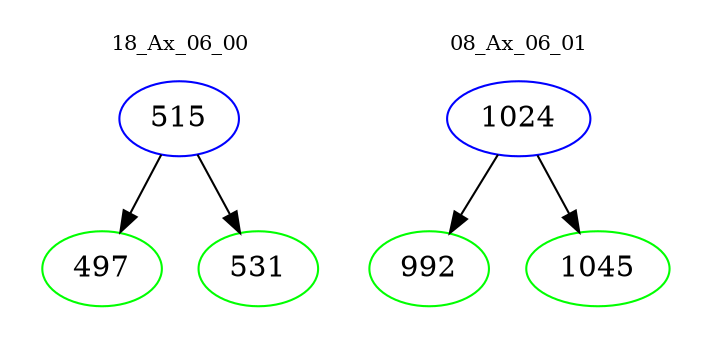 digraph{
subgraph cluster_0 {
color = white
label = "18_Ax_06_00";
fontsize=10;
T0_515 [label="515", color="blue"]
T0_515 -> T0_497 [color="black"]
T0_497 [label="497", color="green"]
T0_515 -> T0_531 [color="black"]
T0_531 [label="531", color="green"]
}
subgraph cluster_1 {
color = white
label = "08_Ax_06_01";
fontsize=10;
T1_1024 [label="1024", color="blue"]
T1_1024 -> T1_992 [color="black"]
T1_992 [label="992", color="green"]
T1_1024 -> T1_1045 [color="black"]
T1_1045 [label="1045", color="green"]
}
}

